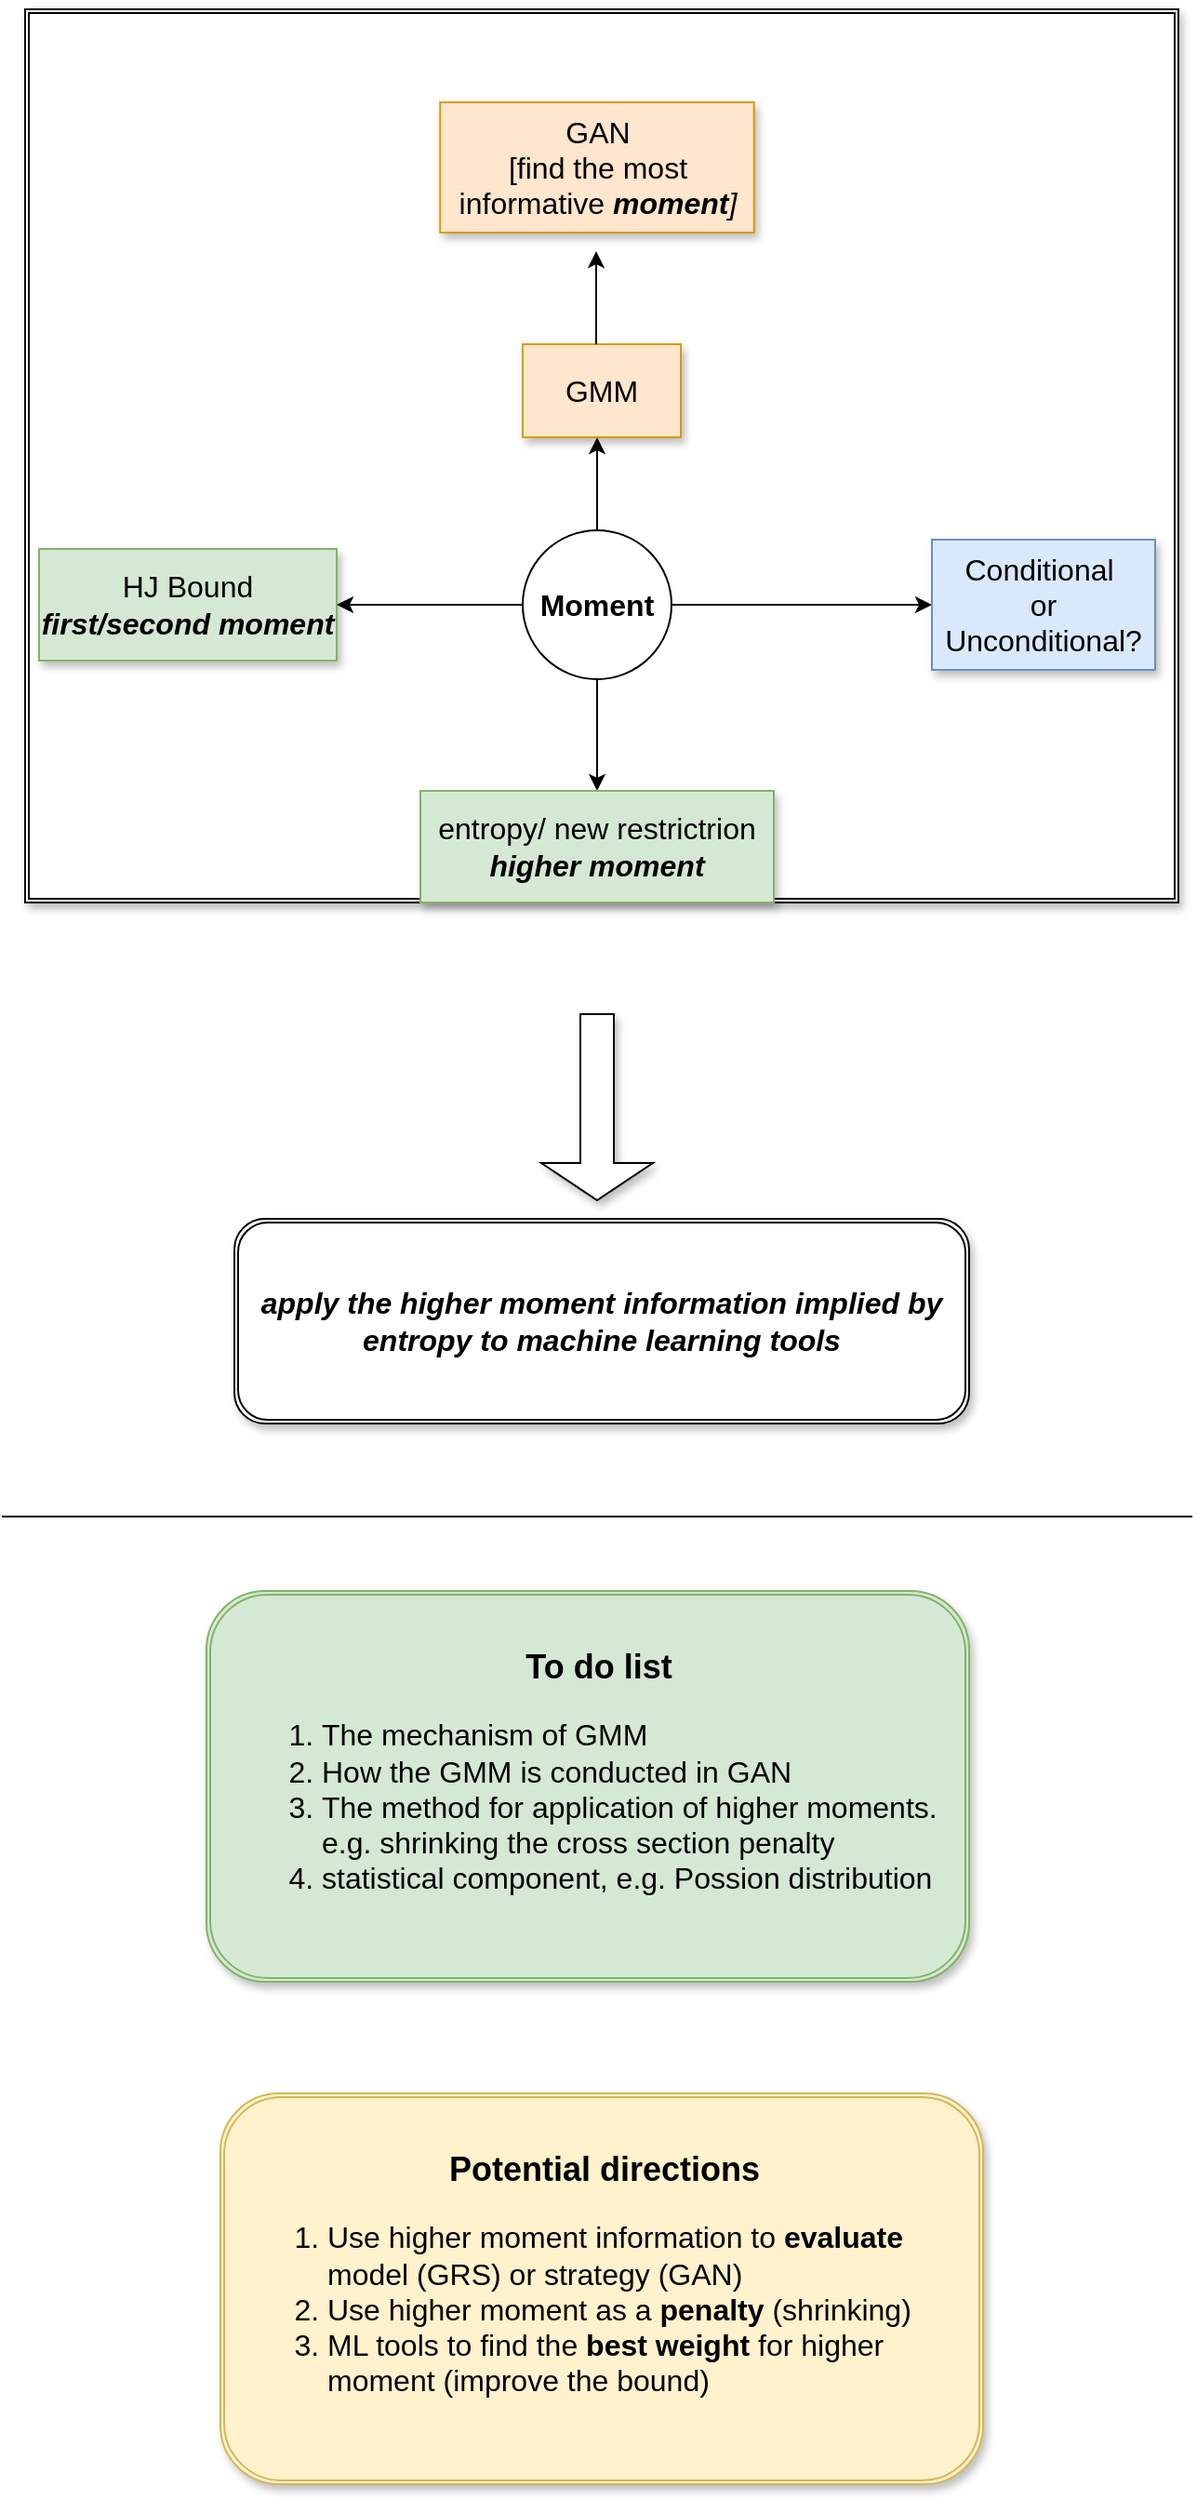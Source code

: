 <mxfile>
    <diagram id="kMoXpkh5KnqZP9ytoyyw" name="第 1 页">
        <mxGraphModel dx="986" dy="432" grid="1" gridSize="10" guides="1" tooltips="1" connect="1" arrows="1" fold="1" page="1" pageScale="1" pageWidth="583" pageHeight="827" math="0" shadow="0">
            <root>
                <mxCell id="0"/>
                <mxCell id="1" parent="0"/>
                <mxCell id="22" value="" style="shape=ext;double=1;rounded=1;whiteSpace=wrap;html=1;shadow=1;fontSize=16;fillColor=#d5e8d4;strokeColor=#82b366;" parent="1" vertex="1">
                    <mxGeometry x="190" y="920" width="410" height="210" as="geometry"/>
                </mxCell>
                <mxCell id="18" value="" style="shape=ext;double=1;whiteSpace=wrap;html=1;shadow=1;fontSize=16;" parent="1" vertex="1">
                    <mxGeometry x="92.5" y="70" width="620" height="480" as="geometry"/>
                </mxCell>
                <mxCell id="2" value="&lt;font style=&quot;font-size: 16px&quot;&gt;Moment&lt;/font&gt;" style="ellipse;whiteSpace=wrap;html=1;aspect=fixed;fontStyle=1;" parent="1" vertex="1">
                    <mxGeometry x="360" y="350" width="80" height="80" as="geometry"/>
                </mxCell>
                <mxCell id="3" value="" style="endArrow=classic;html=1;fontSize=16;exitX=0.5;exitY=0;exitDx=0;exitDy=0;" parent="1" source="2" edge="1">
                    <mxGeometry width="50" height="50" relative="1" as="geometry">
                        <mxPoint x="350" y="320" as="sourcePoint"/>
                        <mxPoint x="400" y="300" as="targetPoint"/>
                    </mxGeometry>
                </mxCell>
                <mxCell id="4" value="GMM" style="rounded=0;whiteSpace=wrap;html=1;shadow=1;fontSize=16;fillColor=#ffe6cc;strokeColor=#d79b00;" parent="1" vertex="1">
                    <mxGeometry x="360" y="250" width="85" height="50" as="geometry"/>
                </mxCell>
                <mxCell id="6" value="GAN&lt;br&gt;[find the most informative &lt;i&gt;&lt;b&gt;moment&lt;/b&gt;]&lt;/i&gt;" style="rounded=0;whiteSpace=wrap;html=1;shadow=1;fontSize=16;fillColor=#ffe6cc;strokeColor=#d79b00;" parent="1" vertex="1">
                    <mxGeometry x="315.63" y="120" width="168.75" height="70" as="geometry"/>
                </mxCell>
                <mxCell id="7" value="" style="endArrow=classic;html=1;fontSize=16;exitX=0.5;exitY=0;exitDx=0;exitDy=0;" parent="1" edge="1">
                    <mxGeometry width="50" height="50" relative="1" as="geometry">
                        <mxPoint x="399.5" y="250" as="sourcePoint"/>
                        <mxPoint x="399.5" y="200" as="targetPoint"/>
                    </mxGeometry>
                </mxCell>
                <mxCell id="8" value="" style="endArrow=classic;html=1;fontSize=16;exitX=1;exitY=0.5;exitDx=0;exitDy=0;entryX=0;entryY=0.5;entryDx=0;entryDy=0;" parent="1" source="2" target="9" edge="1">
                    <mxGeometry width="50" height="50" relative="1" as="geometry">
                        <mxPoint x="450" y="390" as="sourcePoint"/>
                        <mxPoint x="515" y="360" as="targetPoint"/>
                    </mxGeometry>
                </mxCell>
                <mxCell id="9" value="Conditional&amp;nbsp;&lt;br&gt;or Unconditional?" style="rounded=0;whiteSpace=wrap;html=1;shadow=1;fontSize=16;fillColor=#dae8fc;strokeColor=#6c8ebf;" parent="1" vertex="1">
                    <mxGeometry x="580" y="355" width="120" height="70" as="geometry"/>
                </mxCell>
                <mxCell id="11" value="HJ Bound&lt;br&gt;&lt;b&gt;&lt;i&gt;first/second moment&lt;/i&gt;&lt;/b&gt;" style="rounded=0;whiteSpace=wrap;html=1;shadow=1;fontSize=16;fillColor=#d5e8d4;strokeColor=#82b366;" parent="1" vertex="1">
                    <mxGeometry x="100" y="360" width="160" height="60" as="geometry"/>
                </mxCell>
                <mxCell id="12" value="" style="endArrow=classic;html=1;fontSize=16;entryX=1;entryY=0.5;entryDx=0;entryDy=0;exitX=0;exitY=0.5;exitDx=0;exitDy=0;" parent="1" source="2" target="11" edge="1">
                    <mxGeometry width="50" height="50" relative="1" as="geometry">
                        <mxPoint x="340" y="360" as="sourcePoint"/>
                        <mxPoint x="420" y="390" as="targetPoint"/>
                    </mxGeometry>
                </mxCell>
                <mxCell id="13" value="" style="endArrow=classic;html=1;fontSize=16;exitX=0.5;exitY=1;exitDx=0;exitDy=0;entryX=0.5;entryY=0;entryDx=0;entryDy=0;" parent="1" source="2" target="14" edge="1">
                    <mxGeometry width="50" height="50" relative="1" as="geometry">
                        <mxPoint x="470" y="440" as="sourcePoint"/>
                        <mxPoint x="470" y="510" as="targetPoint"/>
                    </mxGeometry>
                </mxCell>
                <mxCell id="14" value="entropy/ new restrictrion&lt;br&gt;&lt;b&gt;&lt;i&gt;higher moment&lt;/i&gt;&lt;/b&gt;" style="rounded=0;whiteSpace=wrap;html=1;shadow=1;fontSize=16;fillColor=#d5e8d4;strokeColor=#82b366;" parent="1" vertex="1">
                    <mxGeometry x="305.01" y="490" width="189.99" height="60" as="geometry"/>
                </mxCell>
                <mxCell id="16" value="" style="shape=singleArrow;direction=south;whiteSpace=wrap;html=1;shadow=1;fontSize=16;" parent="1" vertex="1">
                    <mxGeometry x="370" y="610" width="60" height="100" as="geometry"/>
                </mxCell>
                <mxCell id="19" value="apply the higher moment information implied by entropy to machine learning tools" style="shape=ext;double=1;rounded=1;whiteSpace=wrap;html=1;shadow=1;fontSize=16;fontStyle=3" parent="1" vertex="1">
                    <mxGeometry x="205" y="720" width="395" height="110" as="geometry"/>
                </mxCell>
                <mxCell id="20" value="&lt;div style=&quot;text-align: center&quot;&gt;&lt;b&gt;&lt;font style=&quot;font-size: 18px&quot;&gt;To do list&lt;/font&gt;&lt;/b&gt;&lt;/div&gt;&lt;ol&gt;&lt;li&gt;The mechanism of GMM&lt;/li&gt;&lt;li&gt;How the GMM is conducted in GAN&amp;nbsp;&lt;/li&gt;&lt;li&gt;The method for application of higher moments. e.g. shrinking the cross section penalty&lt;/li&gt;&lt;li&gt;statistical component, e.g. Possion distribution&amp;nbsp;&lt;/li&gt;&lt;/ol&gt;" style="text;strokeColor=none;fillColor=none;html=1;whiteSpace=wrap;verticalAlign=middle;overflow=hidden;shadow=1;fontSize=16;" parent="1" vertex="1">
                    <mxGeometry x="210" y="930" width="380" height="190" as="geometry"/>
                </mxCell>
                <mxCell id="23" value="" style="shape=ext;double=1;rounded=1;whiteSpace=wrap;html=1;shadow=1;fontSize=16;fillColor=#fff2cc;strokeColor=#d6b656;" parent="1" vertex="1">
                    <mxGeometry x="197.5" y="1190" width="410" height="210" as="geometry"/>
                </mxCell>
                <mxCell id="24" value="&lt;div style=&quot;text-align: center&quot;&gt;&lt;span style=&quot;font-size: 18px&quot;&gt;&lt;b&gt;Potential directions&lt;/b&gt;&lt;/span&gt;&lt;/div&gt;&lt;ol&gt;&lt;li&gt;Use higher moment information to &lt;b&gt;evaluate&lt;/b&gt; model (GRS) or strategy (GAN)&lt;/li&gt;&lt;li&gt;Use higher moment as a &lt;b&gt;penalty &lt;/b&gt;(shrinking)&lt;/li&gt;&lt;li&gt;ML tools to find the&lt;b&gt; best weight &lt;/b&gt;for higher moment (improve the bound)&amp;nbsp;&lt;/li&gt;&lt;/ol&gt;" style="text;strokeColor=none;fillColor=none;html=1;whiteSpace=wrap;verticalAlign=middle;overflow=hidden;shadow=1;fontSize=16;" parent="1" vertex="1">
                    <mxGeometry x="212.5" y="1200" width="380" height="190" as="geometry"/>
                </mxCell>
                <mxCell id="26" value="" style="endArrow=none;html=1;fontSize=15;" parent="1" edge="1">
                    <mxGeometry width="50" height="50" relative="1" as="geometry">
                        <mxPoint x="80" y="880" as="sourcePoint"/>
                        <mxPoint x="720" y="880" as="targetPoint"/>
                    </mxGeometry>
                </mxCell>
            </root>
        </mxGraphModel>
    </diagram>
</mxfile>